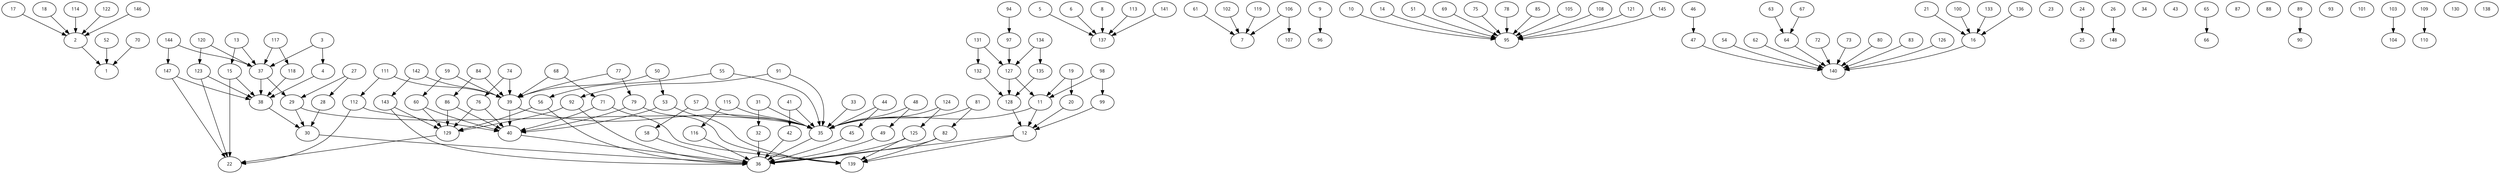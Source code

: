 digraph G {

    graph [fontsize=10 fontname="Verdana"];
    node [fontsize=10 fontname="Verdana"];
1;
2;
3;
4;
5;
6;
7;
8;
9;
10;
11;
12;
13;
14;
15;
16;
17;
18;
19;
20;
21;
22;
23;
24;
25;
26;
27;
28;
29;
30;
31;
32;
33;
34;
35;
36;
37;
38;
39;
40;
41;
42;
43;
44;
45;
46;
47;
48;
49;
50;
51;
52;
53;
54;
55;
56;
57;
58;
59;
60;
61;
62;
63;
64;
65;
66;
67;
68;
69;
70;
71;
72;
73;
74;
75;
76;
77;
78;
79;
80;
81;
82;
83;
84;
85;
86;
87;
88;
89;
90;
91;
92;
93;
94;
95;
96;
97;
98;
99;
100;
101;
102;
103;
104;
105;
106;
107;
108;
109;
110;
111;
112;
113;
114;
115;
116;
117;
118;
119;
120;
121;
122;
123;
124;
125;
126;
127;
128;
129;
130;
131;
132;
133;
134;
135;
136;
137;
138;
139;
140;
141;
142;
143;
144;
145;
146;
147;
148;
2 -> 1;
3 -> 4;
3 -> 37;
4 -> 38;
5 -> 137;
6 -> 137;
8 -> 137;
9 -> 96;
10 -> 95;
11 -> 12;
11 -> 35;
12 -> 36;
12 -> 139;
13 -> 15;
13 -> 37;
14 -> 95;
15 -> 22;
15 -> 38;
16 -> 140;
17 -> 2;
18 -> 2;
19 -> 11;
19 -> 20;
20 -> 12;
21 -> 16;
24 -> 25;
26 -> 148;
27 -> 28;
27 -> 29;
28 -> 30;
29 -> 30;
29 -> 35;
30 -> 36;
31 -> 32;
31 -> 35;
32 -> 36;
33 -> 35;
35 -> 36;
37 -> 29;
37 -> 38;
38 -> 30;
39 -> 35;
39 -> 40;
40 -> 36;
41 -> 35;
41 -> 42;
42 -> 36;
44 -> 35;
44 -> 45;
45 -> 36;
46 -> 47;
47 -> 140;
48 -> 35;
48 -> 49;
49 -> 36;
50 -> 39;
50 -> 53;
51 -> 95;
52 -> 1;
53 -> 40;
53 -> 139;
54 -> 140;
55 -> 35;
55 -> 56;
56 -> 36;
56 -> 129;
57 -> 35;
57 -> 58;
58 -> 36;
59 -> 39;
59 -> 60;
60 -> 40;
60 -> 129;
61 -> 7;
62 -> 140;
63 -> 64;
64 -> 140;
65 -> 66;
67 -> 64;
68 -> 39;
68 -> 71;
69 -> 95;
70 -> 1;
71 -> 40;
71 -> 139;
72 -> 140;
73 -> 140;
74 -> 39;
74 -> 76;
75 -> 95;
76 -> 40;
76 -> 129;
77 -> 39;
77 -> 79;
78 -> 95;
79 -> 40;
79 -> 139;
80 -> 140;
81 -> 35;
81 -> 82;
82 -> 36;
82 -> 139;
83 -> 140;
84 -> 39;
84 -> 86;
85 -> 95;
86 -> 40;
86 -> 129;
89 -> 90;
91 -> 35;
91 -> 92;
92 -> 36;
92 -> 129;
94 -> 97;
97 -> 127;
98 -> 11;
98 -> 99;
99 -> 12;
100 -> 16;
102 -> 7;
103 -> 104;
105 -> 95;
106 -> 7;
106 -> 107;
108 -> 95;
109 -> 110;
111 -> 39;
111 -> 112;
112 -> 22;
112 -> 40;
113 -> 137;
114 -> 2;
115 -> 35;
115 -> 116;
116 -> 36;
117 -> 37;
117 -> 118;
118 -> 38;
119 -> 7;
120 -> 37;
120 -> 123;
121 -> 95;
122 -> 2;
123 -> 22;
123 -> 38;
124 -> 35;
124 -> 125;
125 -> 36;
125 -> 139;
126 -> 140;
127 -> 11;
127 -> 128;
128 -> 12;
129 -> 22;
131 -> 127;
131 -> 132;
132 -> 128;
133 -> 16;
134 -> 127;
134 -> 135;
135 -> 128;
136 -> 16;
141 -> 137;
142 -> 39;
142 -> 143;
143 -> 36;
143 -> 129;
144 -> 37;
144 -> 147;
145 -> 95;
146 -> 2;
147 -> 22;
147 -> 38;
}
